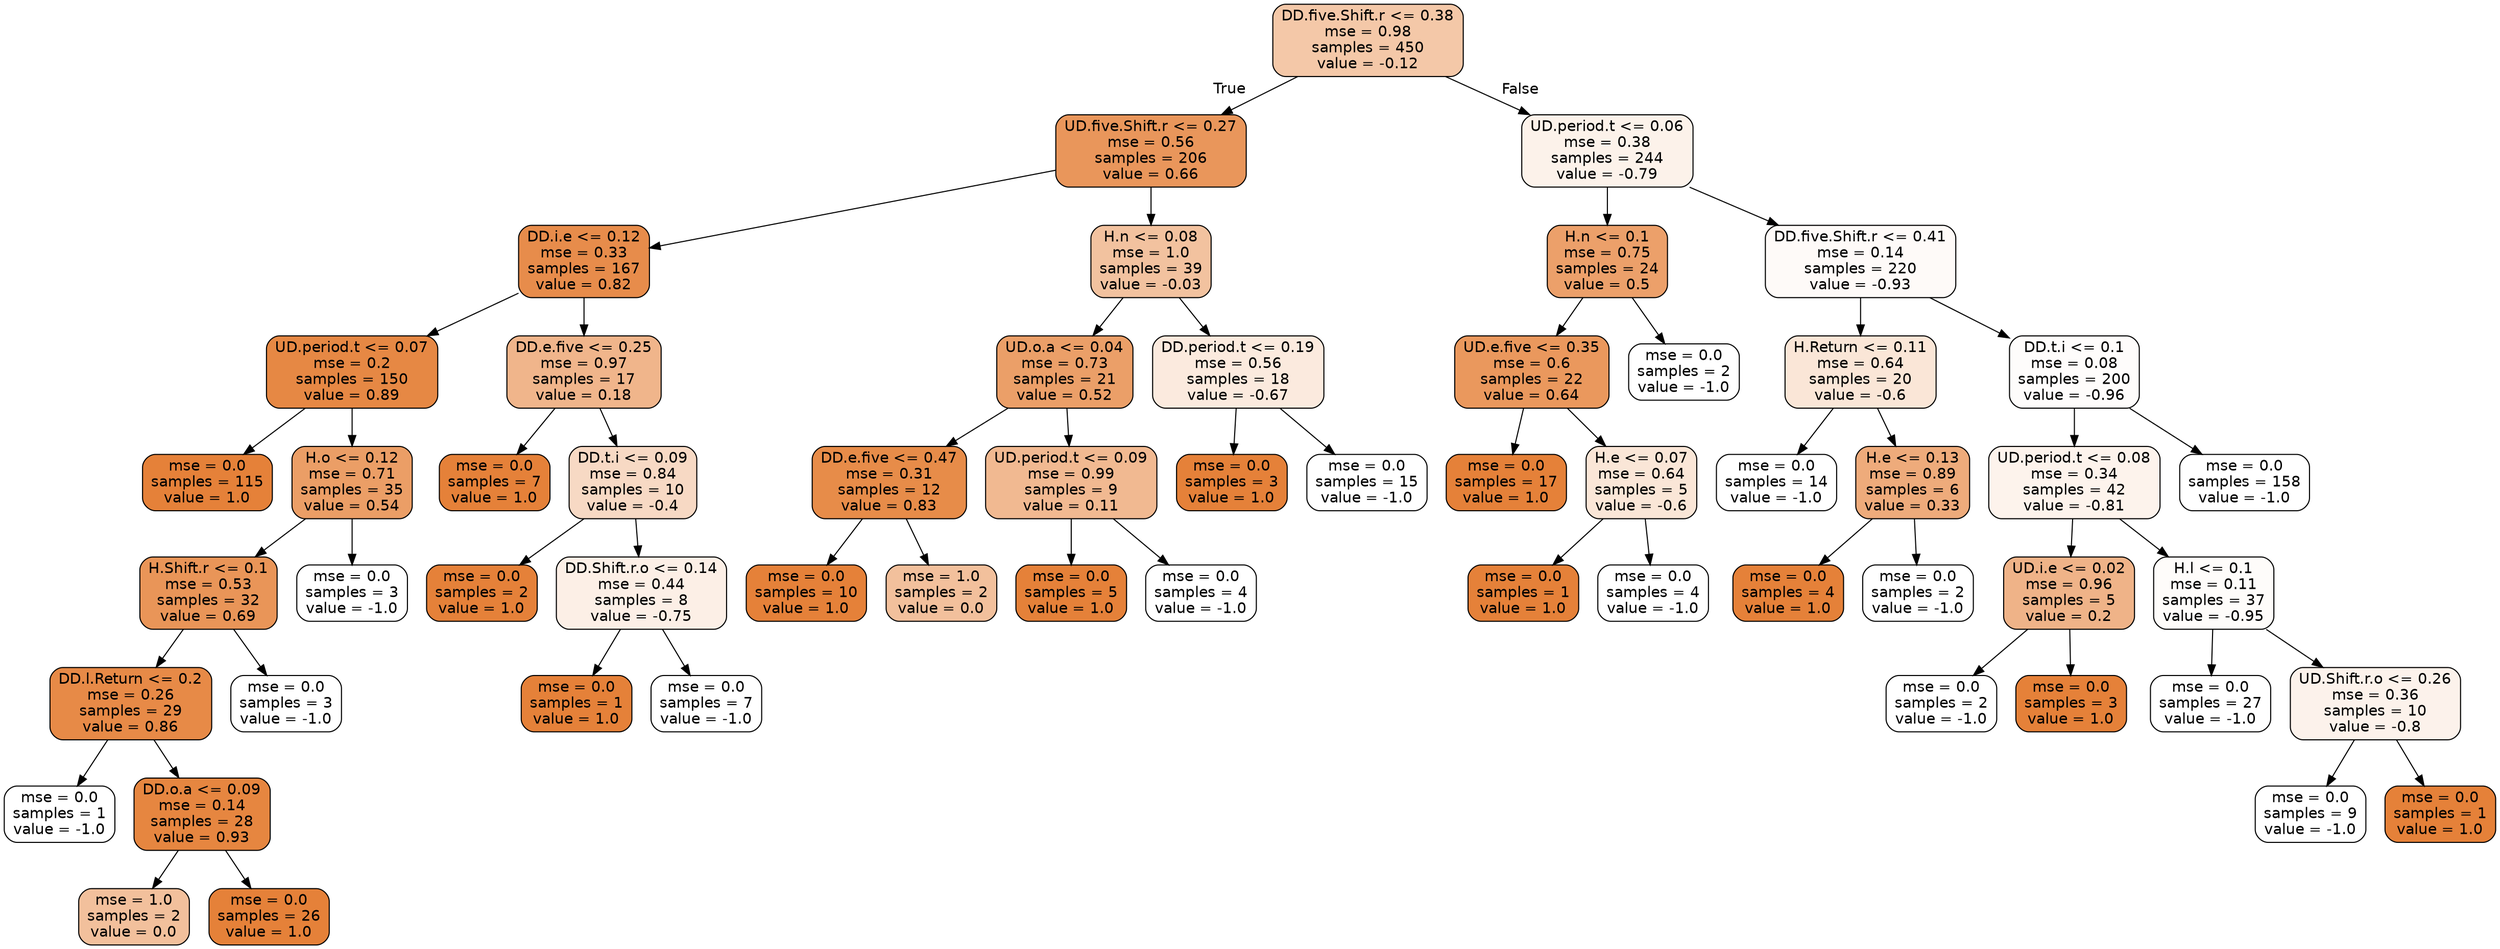digraph Tree {
node [shape=box, style="filled, rounded", color="black", fontname=helvetica] ;
edge [fontname=helvetica] ;
0 [label="DD.five.Shift.r <= 0.38\nmse = 0.98\nsamples = 450\nvalue = -0.12", fillcolor="#f4c8a8"] ;
1 [label="UD.five.Shift.r <= 0.27\nmse = 0.56\nsamples = 206\nvalue = 0.66", fillcolor="#e9965b"] ;
0 -> 1 [labeldistance=2.5, labelangle=45, headlabel="True"] ;
2 [label="DD.i.e <= 0.12\nmse = 0.33\nsamples = 167\nvalue = 0.82", fillcolor="#e78c4b"] ;
1 -> 2 ;
3 [label="UD.period.t <= 0.07\nmse = 0.2\nsamples = 150\nvalue = 0.89", fillcolor="#e68844"] ;
2 -> 3 ;
4 [label="mse = 0.0\nsamples = 115\nvalue = 1.0", fillcolor="#e58139"] ;
3 -> 4 ;
5 [label="H.o <= 0.12\nmse = 0.71\nsamples = 35\nvalue = 0.54", fillcolor="#eb9e66"] ;
3 -> 5 ;
6 [label="H.Shift.r <= 0.1\nmse = 0.53\nsamples = 32\nvalue = 0.69", fillcolor="#e99558"] ;
5 -> 6 ;
7 [label="DD.l.Return <= 0.2\nmse = 0.26\nsamples = 29\nvalue = 0.86", fillcolor="#e78a47"] ;
6 -> 7 ;
8 [label="mse = 0.0\nsamples = 1\nvalue = -1.0", fillcolor="#ffffff"] ;
7 -> 8 ;
9 [label="DD.o.a <= 0.09\nmse = 0.14\nsamples = 28\nvalue = 0.93", fillcolor="#e68640"] ;
7 -> 9 ;
10 [label="mse = 1.0\nsamples = 2\nvalue = 0.0", fillcolor="#f2c09c"] ;
9 -> 10 ;
11 [label="mse = 0.0\nsamples = 26\nvalue = 1.0", fillcolor="#e58139"] ;
9 -> 11 ;
12 [label="mse = 0.0\nsamples = 3\nvalue = -1.0", fillcolor="#ffffff"] ;
6 -> 12 ;
13 [label="mse = 0.0\nsamples = 3\nvalue = -1.0", fillcolor="#ffffff"] ;
5 -> 13 ;
14 [label="DD.e.five <= 0.25\nmse = 0.97\nsamples = 17\nvalue = 0.18", fillcolor="#f0b58b"] ;
2 -> 14 ;
15 [label="mse = 0.0\nsamples = 7\nvalue = 1.0", fillcolor="#e58139"] ;
14 -> 15 ;
16 [label="DD.t.i <= 0.09\nmse = 0.84\nsamples = 10\nvalue = -0.4", fillcolor="#f7d9c4"] ;
14 -> 16 ;
17 [label="mse = 0.0\nsamples = 2\nvalue = 1.0", fillcolor="#e58139"] ;
16 -> 17 ;
18 [label="DD.Shift.r.o <= 0.14\nmse = 0.44\nsamples = 8\nvalue = -0.75", fillcolor="#fcefe6"] ;
16 -> 18 ;
19 [label="mse = 0.0\nsamples = 1\nvalue = 1.0", fillcolor="#e58139"] ;
18 -> 19 ;
20 [label="mse = 0.0\nsamples = 7\nvalue = -1.0", fillcolor="#ffffff"] ;
18 -> 20 ;
21 [label="H.n <= 0.08\nmse = 1.0\nsamples = 39\nvalue = -0.03", fillcolor="#f2c29f"] ;
1 -> 21 ;
22 [label="UD.o.a <= 0.04\nmse = 0.73\nsamples = 21\nvalue = 0.52", fillcolor="#eb9f68"] ;
21 -> 22 ;
23 [label="DD.e.five <= 0.47\nmse = 0.31\nsamples = 12\nvalue = 0.83", fillcolor="#e78c49"] ;
22 -> 23 ;
24 [label="mse = 0.0\nsamples = 10\nvalue = 1.0", fillcolor="#e58139"] ;
23 -> 24 ;
25 [label="mse = 1.0\nsamples = 2\nvalue = 0.0", fillcolor="#f2c09c"] ;
23 -> 25 ;
26 [label="UD.period.t <= 0.09\nmse = 0.99\nsamples = 9\nvalue = 0.11", fillcolor="#f1b991"] ;
22 -> 26 ;
27 [label="mse = 0.0\nsamples = 5\nvalue = 1.0", fillcolor="#e58139"] ;
26 -> 27 ;
28 [label="mse = 0.0\nsamples = 4\nvalue = -1.0", fillcolor="#ffffff"] ;
26 -> 28 ;
29 [label="DD.period.t <= 0.19\nmse = 0.56\nsamples = 18\nvalue = -0.67", fillcolor="#fbeade"] ;
21 -> 29 ;
30 [label="mse = 0.0\nsamples = 3\nvalue = 1.0", fillcolor="#e58139"] ;
29 -> 30 ;
31 [label="mse = 0.0\nsamples = 15\nvalue = -1.0", fillcolor="#ffffff"] ;
29 -> 31 ;
32 [label="UD.period.t <= 0.06\nmse = 0.38\nsamples = 244\nvalue = -0.79", fillcolor="#fcf2ea"] ;
0 -> 32 [labeldistance=2.5, labelangle=-45, headlabel="False"] ;
33 [label="H.n <= 0.1\nmse = 0.75\nsamples = 24\nvalue = 0.5", fillcolor="#eca06a"] ;
32 -> 33 ;
34 [label="UD.e.five <= 0.35\nmse = 0.6\nsamples = 22\nvalue = 0.64", fillcolor="#ea985d"] ;
33 -> 34 ;
35 [label="mse = 0.0\nsamples = 17\nvalue = 1.0", fillcolor="#e58139"] ;
34 -> 35 ;
36 [label="H.e <= 0.07\nmse = 0.64\nsamples = 5\nvalue = -0.6", fillcolor="#fae6d7"] ;
34 -> 36 ;
37 [label="mse = 0.0\nsamples = 1\nvalue = 1.0", fillcolor="#e58139"] ;
36 -> 37 ;
38 [label="mse = 0.0\nsamples = 4\nvalue = -1.0", fillcolor="#ffffff"] ;
36 -> 38 ;
39 [label="mse = 0.0\nsamples = 2\nvalue = -1.0", fillcolor="#ffffff"] ;
33 -> 39 ;
40 [label="DD.five.Shift.r <= 0.41\nmse = 0.14\nsamples = 220\nvalue = -0.93", fillcolor="#fefaf8"] ;
32 -> 40 ;
41 [label="H.Return <= 0.11\nmse = 0.64\nsamples = 20\nvalue = -0.6", fillcolor="#fae6d7"] ;
40 -> 41 ;
42 [label="mse = 0.0\nsamples = 14\nvalue = -1.0", fillcolor="#ffffff"] ;
41 -> 42 ;
43 [label="H.e <= 0.13\nmse = 0.89\nsamples = 6\nvalue = 0.33", fillcolor="#eeab7b"] ;
41 -> 43 ;
44 [label="mse = 0.0\nsamples = 4\nvalue = 1.0", fillcolor="#e58139"] ;
43 -> 44 ;
45 [label="mse = 0.0\nsamples = 2\nvalue = -1.0", fillcolor="#ffffff"] ;
43 -> 45 ;
46 [label="DD.t.i <= 0.1\nmse = 0.08\nsamples = 200\nvalue = -0.96", fillcolor="#fefcfb"] ;
40 -> 46 ;
47 [label="UD.period.t <= 0.08\nmse = 0.34\nsamples = 42\nvalue = -0.81", fillcolor="#fdf3ec"] ;
46 -> 47 ;
48 [label="UD.i.e <= 0.02\nmse = 0.96\nsamples = 5\nvalue = 0.2", fillcolor="#efb388"] ;
47 -> 48 ;
49 [label="mse = 0.0\nsamples = 2\nvalue = -1.0", fillcolor="#ffffff"] ;
48 -> 49 ;
50 [label="mse = 0.0\nsamples = 3\nvalue = 1.0", fillcolor="#e58139"] ;
48 -> 50 ;
51 [label="H.l <= 0.1\nmse = 0.11\nsamples = 37\nvalue = -0.95", fillcolor="#fefcfa"] ;
47 -> 51 ;
52 [label="mse = 0.0\nsamples = 27\nvalue = -1.0", fillcolor="#ffffff"] ;
51 -> 52 ;
53 [label="UD.Shift.r.o <= 0.26\nmse = 0.36\nsamples = 10\nvalue = -0.8", fillcolor="#fcf2eb"] ;
51 -> 53 ;
54 [label="mse = 0.0\nsamples = 9\nvalue = -1.0", fillcolor="#ffffff"] ;
53 -> 54 ;
55 [label="mse = 0.0\nsamples = 1\nvalue = 1.0", fillcolor="#e58139"] ;
53 -> 55 ;
56 [label="mse = 0.0\nsamples = 158\nvalue = -1.0", fillcolor="#ffffff"] ;
46 -> 56 ;
}